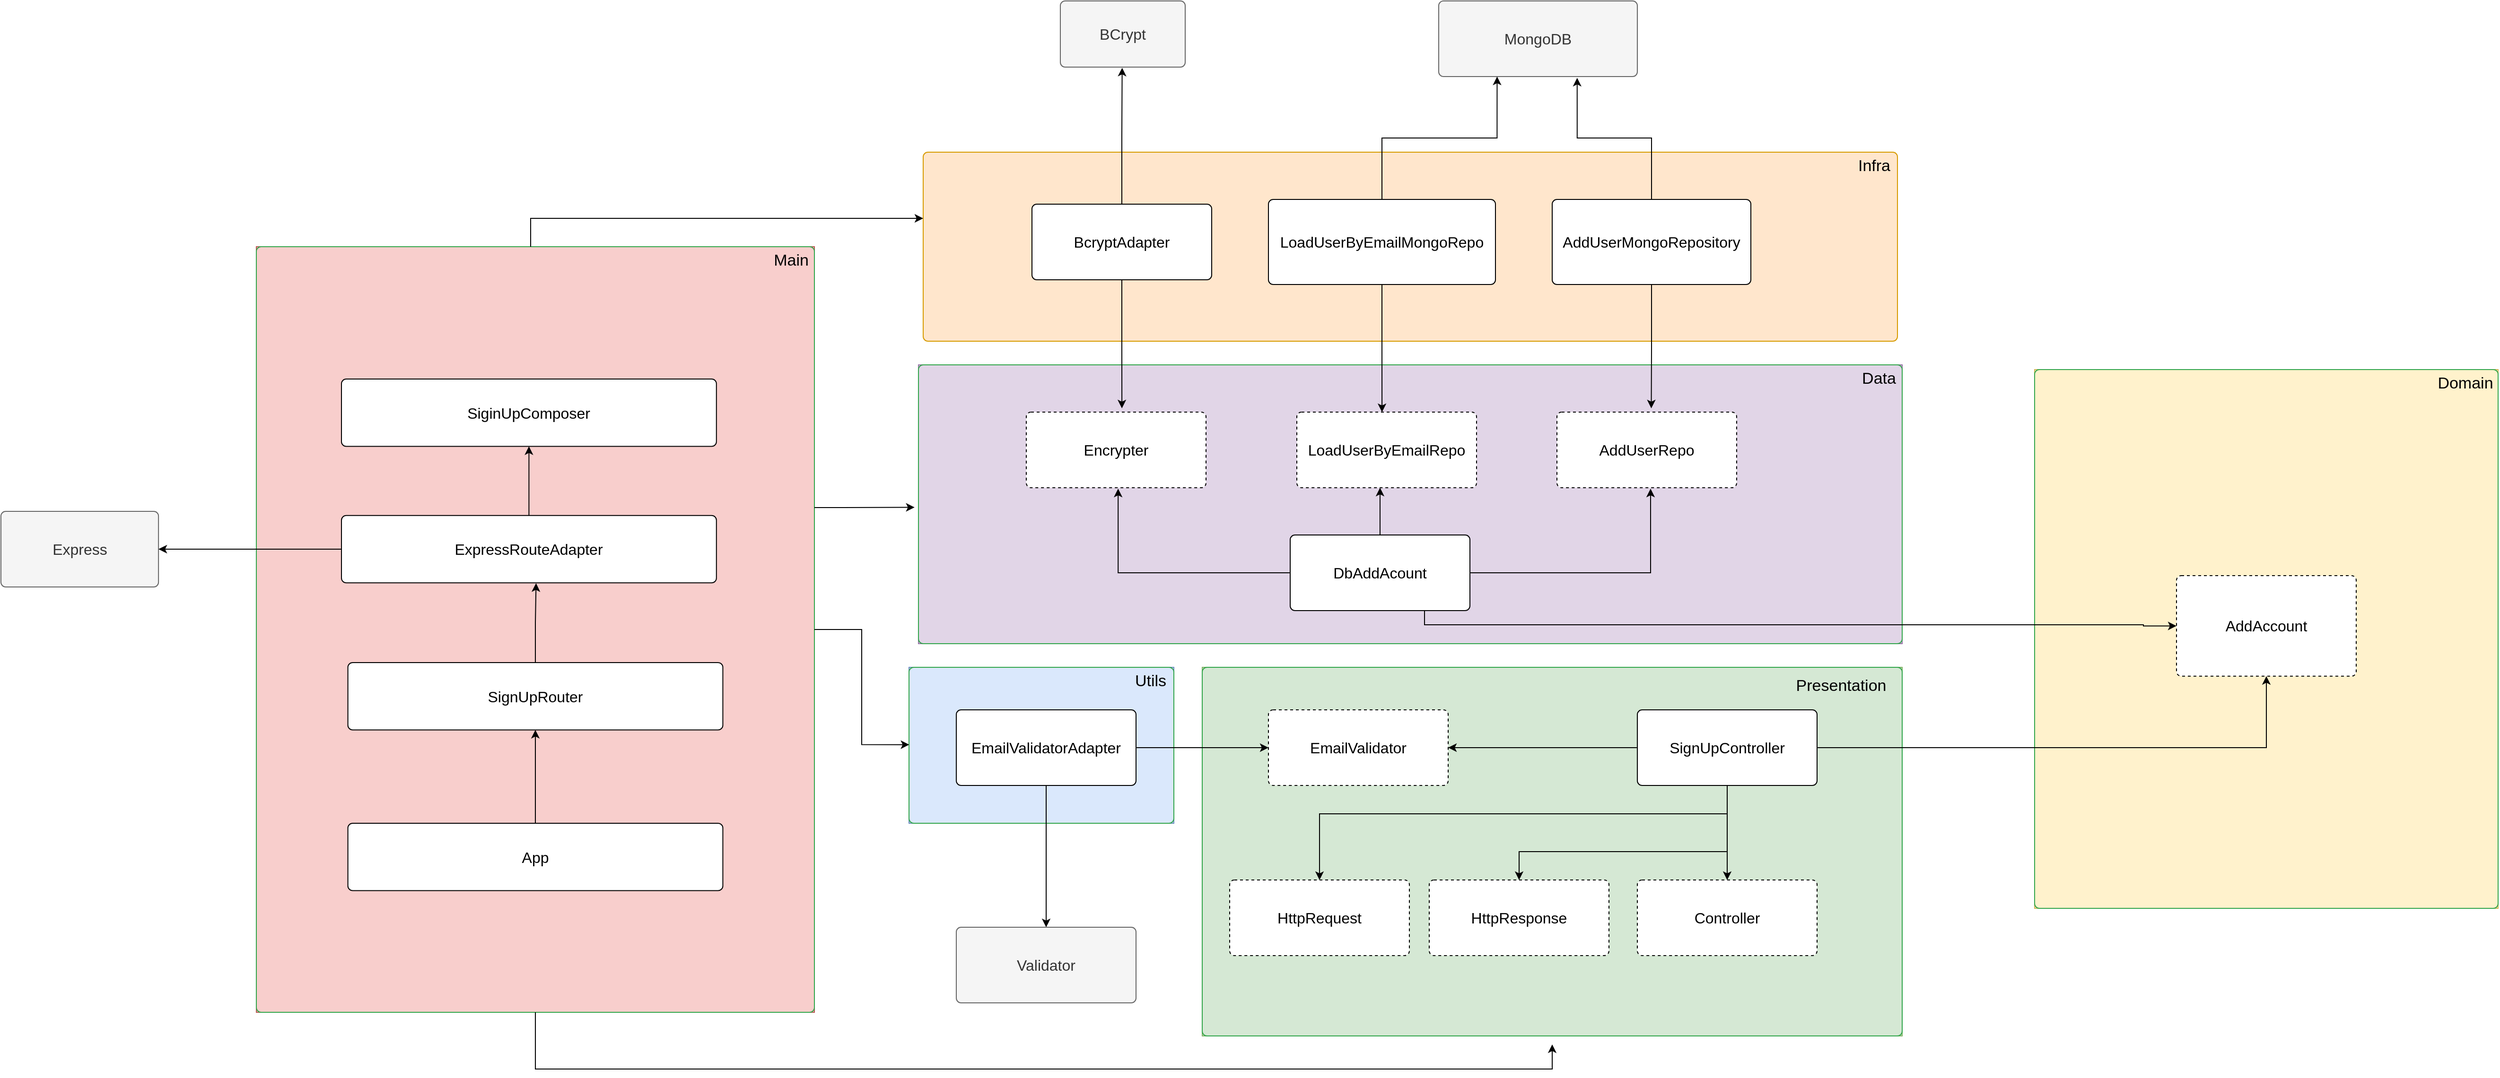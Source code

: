 <?xml version="1.0" encoding="UTF-8"?>
<mxfile version="13.6.6" type="google"><diagram id="jwWAXnbykDyeLXQk6lAP" name="Page-1"><mxGraphModel dx="2747" dy="558" grid="1" gridSize="10" guides="1" tooltips="1" connect="1" arrows="1" fold="1" page="1" pageScale="1" pageWidth="827" pageHeight="1169" math="0" shadow="0"><root><mxCell id="0"/><mxCell id="1" parent="0"/><mxCell id="MT5N56FCZIxKnEZlcMOC-35" value="" style="group;fillColor=#e1d5e7;strokeColor=#9673a6;" parent="1" vertex="1" connectable="0" treatAsSingle="0"><mxGeometry x="-440" y="905" width="1040" height="295" as="geometry"/></mxCell><mxCell id="YEZ9Hi8E42hjq4KYPGvX-54" value="" style="html=1;shadow=0;dashed=0;shape=mxgraph.bootstrap.rrect;rSize=5;strokeColor=#33A64C;strokeWidth=1;fillColor=none;fontColor=#33A64C;whiteSpace=wrap;align=center;verticalAlign=middle;spacingLeft=0;fontStyle=0;fontSize=16;spacing=5;" parent="MT5N56FCZIxKnEZlcMOC-35" vertex="1"><mxGeometry width="1040" height="295" as="geometry"/></mxCell><mxCell id="YEZ9Hi8E42hjq4KYPGvX-55" value="Data" style="text;html=1;align=center;verticalAlign=middle;resizable=0;points=[];autosize=1;fontSize=17;" parent="MT5N56FCZIxKnEZlcMOC-35" vertex="1"><mxGeometry x="990" width="50" height="30" as="geometry"/></mxCell><mxCell id="MT5N56FCZIxKnEZlcMOC-12" value="Encrypter" style="html=1;shadow=0;dashed=1;shape=mxgraph.bootstrap.rrect;rSize=5;strokeWidth=1;whiteSpace=wrap;align=center;verticalAlign=middle;spacingLeft=0;fontStyle=0;fontSize=16;spacing=5;" parent="MT5N56FCZIxKnEZlcMOC-35" vertex="1"><mxGeometry x="114" y="50" width="190" height="80" as="geometry"/></mxCell><mxCell id="MT5N56FCZIxKnEZlcMOC-23" value="LoadUserByEmailRepo" style="html=1;shadow=0;dashed=1;shape=mxgraph.bootstrap.rrect;rSize=5;strokeWidth=1;whiteSpace=wrap;align=center;verticalAlign=middle;spacingLeft=0;fontStyle=0;fontSize=16;spacing=5;" parent="MT5N56FCZIxKnEZlcMOC-35" vertex="1"><mxGeometry x="400" y="50" width="190" height="80" as="geometry"/></mxCell><mxCell id="YEZ9Hi8E42hjq4KYPGvX-56" value="DbAddAcount" style="html=1;shadow=0;dashed=0;shape=mxgraph.bootstrap.rrect;rSize=5;strokeWidth=1;whiteSpace=wrap;align=center;verticalAlign=middle;spacingLeft=0;fontStyle=0;fontSize=16;spacing=5;" parent="MT5N56FCZIxKnEZlcMOC-35" vertex="1"><mxGeometry x="393" y="180" width="190" height="80" as="geometry"/></mxCell><mxCell id="MT5N56FCZIxKnEZlcMOC-14" style="edgeStyle=orthogonalEdgeStyle;rounded=0;orthogonalLoop=1;jettySize=auto;html=1;entryX=0.511;entryY=1.013;entryDx=0;entryDy=0;entryPerimeter=0;fontSize=17;" parent="MT5N56FCZIxKnEZlcMOC-35" source="YEZ9Hi8E42hjq4KYPGvX-56" target="MT5N56FCZIxKnEZlcMOC-12" edge="1"><mxGeometry relative="1" as="geometry"/></mxCell><mxCell id="MT5N56FCZIxKnEZlcMOC-25" style="edgeStyle=orthogonalEdgeStyle;rounded=0;orthogonalLoop=1;jettySize=auto;html=1;entryX=0.463;entryY=1;entryDx=0;entryDy=0;entryPerimeter=0;fontSize=17;" parent="MT5N56FCZIxKnEZlcMOC-35" source="YEZ9Hi8E42hjq4KYPGvX-56" target="MT5N56FCZIxKnEZlcMOC-23" edge="1"><mxGeometry relative="1" as="geometry"/></mxCell><mxCell id="MT5N56FCZIxKnEZlcMOC-1" value="AddUserRepo" style="html=1;shadow=0;dashed=1;shape=mxgraph.bootstrap.rrect;rSize=5;strokeWidth=1;whiteSpace=wrap;align=center;verticalAlign=middle;spacingLeft=0;fontStyle=0;fontSize=16;spacing=5;" parent="MT5N56FCZIxKnEZlcMOC-35" vertex="1"><mxGeometry x="675" y="50" width="190" height="80" as="geometry"/></mxCell><mxCell id="MT5N56FCZIxKnEZlcMOC-8" style="edgeStyle=orthogonalEdgeStyle;rounded=0;orthogonalLoop=1;jettySize=auto;html=1;entryX=0.521;entryY=1.013;entryDx=0;entryDy=0;entryPerimeter=0;fontSize=17;" parent="MT5N56FCZIxKnEZlcMOC-35" source="YEZ9Hi8E42hjq4KYPGvX-56" target="MT5N56FCZIxKnEZlcMOC-1" edge="1"><mxGeometry relative="1" as="geometry"/></mxCell><mxCell id="MT5N56FCZIxKnEZlcMOC-49" value="" style="group;fillColor=#fff2cc;strokeColor=#d6b656;" parent="1" vertex="1" connectable="0" treatAsSingle="0"><mxGeometry x="740" y="910" width="490" height="570" as="geometry"/></mxCell><mxCell id="MT5N56FCZIxKnEZlcMOC-50" value="" style="html=1;shadow=0;dashed=0;shape=mxgraph.bootstrap.rrect;rSize=5;strokeColor=#33A64C;strokeWidth=1;fillColor=none;fontColor=#33A64C;whiteSpace=wrap;align=center;verticalAlign=middle;spacingLeft=0;fontStyle=0;fontSize=16;spacing=5;" parent="MT5N56FCZIxKnEZlcMOC-49" vertex="1"><mxGeometry width="490" height="570" as="geometry"/></mxCell><mxCell id="MT5N56FCZIxKnEZlcMOC-51" value="Domain" style="text;html=1;align=center;verticalAlign=middle;resizable=0;points=[];autosize=1;fontSize=17;" parent="MT5N56FCZIxKnEZlcMOC-49" vertex="1"><mxGeometry x="420" width="70" height="30" as="geometry"/></mxCell><mxCell id="YEZ9Hi8E42hjq4KYPGvX-52" value="AddAccount" style="html=1;shadow=0;dashed=1;shape=mxgraph.bootstrap.rrect;rSize=5;strokeWidth=1;whiteSpace=wrap;align=center;verticalAlign=middle;spacingLeft=0;fontStyle=0;fontSize=16;spacing=5;" parent="MT5N56FCZIxKnEZlcMOC-49" vertex="1"><mxGeometry x="150" y="218" width="190" height="106.37" as="geometry"/></mxCell><mxCell id="MT5N56FCZIxKnEZlcMOC-30" value="" style="group;fillColor=#d5e8d4;strokeColor=#82b366;" parent="1" vertex="1" connectable="0" treatAsSingle="0"><mxGeometry x="-140" y="1225" width="740" height="390" as="geometry"/></mxCell><mxCell id="YEZ9Hi8E42hjq4KYPGvX-27" value="" style="html=1;shadow=0;dashed=0;shape=mxgraph.bootstrap.rrect;rSize=5;strokeColor=#33A64C;strokeWidth=1;fillColor=none;fontColor=#33A64C;whiteSpace=wrap;align=center;verticalAlign=middle;spacingLeft=0;fontStyle=0;fontSize=16;spacing=5;" parent="MT5N56FCZIxKnEZlcMOC-30" vertex="1"><mxGeometry width="740" height="390" as="geometry"/></mxCell><mxCell id="YEZ9Hi8E42hjq4KYPGvX-28" value="Presentation" style="text;html=1;align=center;verticalAlign=middle;resizable=0;points=[];autosize=1;fontSize=17;" parent="MT5N56FCZIxKnEZlcMOC-30" vertex="1"><mxGeometry x="620" y="5" width="110" height="30" as="geometry"/></mxCell><mxCell id="MT5N56FCZIxKnEZlcMOC-32" value="" style="group;fillColor=#dae8fc;strokeColor=#6c8ebf;" parent="1" vertex="1" connectable="0" treatAsSingle="0"><mxGeometry x="-450" y="1225" width="280" height="165" as="geometry"/></mxCell><mxCell id="YEZ9Hi8E42hjq4KYPGvX-48" value="" style="html=1;shadow=0;dashed=0;shape=mxgraph.bootstrap.rrect;rSize=5;strokeColor=#33A64C;strokeWidth=1;fillColor=none;fontColor=#33A64C;whiteSpace=wrap;align=center;verticalAlign=middle;spacingLeft=0;fontStyle=0;fontSize=16;spacing=5;" parent="MT5N56FCZIxKnEZlcMOC-32" vertex="1"><mxGeometry width="280" height="165" as="geometry"/></mxCell><mxCell id="YEZ9Hi8E42hjq4KYPGvX-49" value="Utils" style="text;html=1;align=center;verticalAlign=middle;resizable=0;points=[];autosize=1;fontSize=17;" parent="MT5N56FCZIxKnEZlcMOC-32" vertex="1"><mxGeometry x="230" width="50" height="30" as="geometry"/></mxCell><mxCell id="YEZ9Hi8E42hjq4KYPGvX-30" style="edgeStyle=orthogonalEdgeStyle;rounded=0;orthogonalLoop=1;jettySize=auto;html=1;" parent="1" source="YEZ9Hi8E42hjq4KYPGvX-20" target="YEZ9Hi8E42hjq4KYPGvX-29" edge="1"><mxGeometry relative="1" as="geometry"/></mxCell><mxCell id="YEZ9Hi8E42hjq4KYPGvX-35" style="edgeStyle=orthogonalEdgeStyle;rounded=0;orthogonalLoop=1;jettySize=auto;html=1;" parent="1" source="YEZ9Hi8E42hjq4KYPGvX-20" target="YEZ9Hi8E42hjq4KYPGvX-34" edge="1"><mxGeometry relative="1" as="geometry"/></mxCell><mxCell id="YEZ9Hi8E42hjq4KYPGvX-53" style="edgeStyle=orthogonalEdgeStyle;rounded=0;orthogonalLoop=1;jettySize=auto;html=1;" parent="1" source="YEZ9Hi8E42hjq4KYPGvX-20" target="YEZ9Hi8E42hjq4KYPGvX-52" edge="1"><mxGeometry relative="1" as="geometry"><Array as="points"><mxPoint x="985" y="1310"/></Array></mxGeometry></mxCell><mxCell id="MT5N56FCZIxKnEZlcMOC-62" style="edgeStyle=orthogonalEdgeStyle;rounded=0;orthogonalLoop=1;jettySize=auto;html=1;fontSize=17;" parent="1" source="YEZ9Hi8E42hjq4KYPGvX-20" target="MT5N56FCZIxKnEZlcMOC-28" edge="1"><mxGeometry relative="1" as="geometry"><Array as="points"><mxPoint x="415" y="1420"/><mxPoint x="195" y="1420"/></Array></mxGeometry></mxCell><mxCell id="MT5N56FCZIxKnEZlcMOC-63" style="edgeStyle=orthogonalEdgeStyle;rounded=0;orthogonalLoop=1;jettySize=auto;html=1;fontSize=17;" parent="1" source="YEZ9Hi8E42hjq4KYPGvX-20" target="MT5N56FCZIxKnEZlcMOC-29" edge="1"><mxGeometry relative="1" as="geometry"><Array as="points"><mxPoint x="415" y="1380"/><mxPoint x="-16" y="1380"/></Array></mxGeometry></mxCell><mxCell id="YEZ9Hi8E42hjq4KYPGvX-20" value="SignUpController" style="html=1;shadow=0;dashed=0;shape=mxgraph.bootstrap.rrect;rSize=5;strokeWidth=1;whiteSpace=wrap;align=center;verticalAlign=middle;spacingLeft=0;fontStyle=0;fontSize=16;spacing=5;" parent="1" vertex="1"><mxGeometry x="320" y="1270" width="190" height="80" as="geometry"/></mxCell><mxCell id="YEZ9Hi8E42hjq4KYPGvX-23" value="BCrypt" style="html=1;shadow=0;dashed=0;shape=mxgraph.bootstrap.rrect;rSize=5;strokeColor=#666666;strokeWidth=1;fillColor=#f5f5f5;fontColor=#333333;whiteSpace=wrap;align=center;verticalAlign=middle;spacingLeft=0;fontStyle=0;fontSize=16;spacing=5;" parent="1" vertex="1"><mxGeometry x="-290" y="520" width="132" height="70" as="geometry"/></mxCell><mxCell id="YEZ9Hi8E42hjq4KYPGvX-37" style="edgeStyle=orthogonalEdgeStyle;rounded=0;orthogonalLoop=1;jettySize=auto;html=1;" parent="1" source="YEZ9Hi8E42hjq4KYPGvX-24" target="YEZ9Hi8E42hjq4KYPGvX-33" edge="1"><mxGeometry relative="1" as="geometry"/></mxCell><mxCell id="MT5N56FCZIxKnEZlcMOC-27" style="edgeStyle=orthogonalEdgeStyle;rounded=0;orthogonalLoop=1;jettySize=auto;html=1;fontSize=17;" parent="1" source="YEZ9Hi8E42hjq4KYPGvX-24" target="YEZ9Hi8E42hjq4KYPGvX-34" edge="1"><mxGeometry relative="1" as="geometry"/></mxCell><mxCell id="YEZ9Hi8E42hjq4KYPGvX-24" value="EmailValidatorAdapter" style="html=1;shadow=0;dashed=0;shape=mxgraph.bootstrap.rrect;rSize=5;strokeWidth=1;whiteSpace=wrap;align=center;verticalAlign=middle;spacingLeft=0;fontStyle=0;fontSize=16;spacing=5;" parent="1" vertex="1"><mxGeometry x="-400" y="1270" width="190" height="80" as="geometry"/></mxCell><mxCell id="YEZ9Hi8E42hjq4KYPGvX-29" value="Controller" style="html=1;shadow=0;dashed=1;shape=mxgraph.bootstrap.rrect;rSize=5;strokeWidth=1;whiteSpace=wrap;align=center;verticalAlign=middle;spacingLeft=0;fontStyle=0;fontSize=16;spacing=5;" parent="1" vertex="1"><mxGeometry x="320" y="1450" width="190" height="80" as="geometry"/></mxCell><mxCell id="YEZ9Hi8E42hjq4KYPGvX-33" value="Validator" style="html=1;shadow=0;dashed=0;shape=mxgraph.bootstrap.rrect;rSize=5;strokeColor=#666666;strokeWidth=1;fontColor=#333333;whiteSpace=wrap;align=center;verticalAlign=middle;spacingLeft=0;fontStyle=0;fontSize=16;spacing=5;fillColor=#f5f5f5;" parent="1" vertex="1"><mxGeometry x="-400" y="1500" width="190" height="80" as="geometry"/></mxCell><mxCell id="YEZ9Hi8E42hjq4KYPGvX-34" value="EmailValidator" style="html=1;shadow=0;dashed=1;shape=mxgraph.bootstrap.rrect;rSize=5;strokeWidth=1;whiteSpace=wrap;align=center;verticalAlign=middle;spacingLeft=0;fontStyle=0;fontSize=16;spacing=5;" parent="1" vertex="1"><mxGeometry x="-70" y="1270" width="190" height="80" as="geometry"/></mxCell><mxCell id="YEZ9Hi8E42hjq4KYPGvX-57" style="edgeStyle=orthogonalEdgeStyle;rounded=0;orthogonalLoop=1;jettySize=auto;html=1;" parent="1" source="YEZ9Hi8E42hjq4KYPGvX-56" target="YEZ9Hi8E42hjq4KYPGvX-52" edge="1"><mxGeometry relative="1" as="geometry"><Array as="points"><mxPoint x="95" y="1180"/><mxPoint x="855" y="1180"/></Array></mxGeometry></mxCell><mxCell id="MT5N56FCZIxKnEZlcMOC-10" value="MongoDB" style="html=1;shadow=0;dashed=0;shape=mxgraph.bootstrap.rrect;rSize=5;strokeColor=#666666;strokeWidth=1;fillColor=#f5f5f5;fontColor=#333333;whiteSpace=wrap;align=center;verticalAlign=middle;spacingLeft=0;fontStyle=0;fontSize=16;spacing=5;" parent="1" vertex="1"><mxGeometry x="110" y="520" width="210" height="80" as="geometry"/></mxCell><mxCell id="MT5N56FCZIxKnEZlcMOC-28" value="HttpResponse" style="html=1;shadow=0;dashed=1;shape=mxgraph.bootstrap.rrect;rSize=5;strokeWidth=1;whiteSpace=wrap;align=center;verticalAlign=middle;spacingLeft=0;fontStyle=0;fontSize=16;spacing=5;" parent="1" vertex="1"><mxGeometry x="100" y="1450" width="190" height="80" as="geometry"/></mxCell><mxCell id="MT5N56FCZIxKnEZlcMOC-29" value="HttpRequest" style="html=1;shadow=0;dashed=1;shape=mxgraph.bootstrap.rrect;rSize=5;strokeWidth=1;whiteSpace=wrap;align=center;verticalAlign=middle;spacingLeft=0;fontStyle=0;fontSize=16;spacing=5;" parent="1" vertex="1"><mxGeometry x="-111" y="1450" width="190" height="80" as="geometry"/></mxCell><mxCell id="MT5N56FCZIxKnEZlcMOC-36" value="" style="group" parent="1" vertex="1" connectable="0" treatAsSingle="0"><mxGeometry x="-305" y="680" width="900" height="200" as="geometry"/></mxCell><mxCell id="MT5N56FCZIxKnEZlcMOC-2" value="" style="html=1;shadow=0;dashed=0;shape=mxgraph.bootstrap.rrect;rSize=5;strokeColor=#d79b00;strokeWidth=1;fillColor=#ffe6cc;whiteSpace=wrap;align=center;verticalAlign=middle;spacingLeft=0;fontStyle=0;fontSize=16;spacing=5;" parent="MT5N56FCZIxKnEZlcMOC-36" vertex="1"><mxGeometry x="-130" width="1030" height="200" as="geometry"/></mxCell><mxCell id="MT5N56FCZIxKnEZlcMOC-4" value="Infra" style="text;html=1;align=center;verticalAlign=middle;resizable=0;points=[];autosize=1;fontSize=17;" parent="MT5N56FCZIxKnEZlcMOC-36" vertex="1"><mxGeometry x="850" width="50" height="30" as="geometry"/></mxCell><mxCell id="MT5N56FCZIxKnEZlcMOC-16" value="LoadUserByEmailMongoRepo" style="html=1;shadow=0;dashed=0;shape=mxgraph.bootstrap.rrect;rSize=5;strokeWidth=1;whiteSpace=wrap;align=center;verticalAlign=middle;spacingLeft=0;fontStyle=0;fontSize=16;spacing=5;" parent="MT5N56FCZIxKnEZlcMOC-36" vertex="1"><mxGeometry x="235" y="50" width="240" height="90" as="geometry"/></mxCell><mxCell id="MT5N56FCZIxKnEZlcMOC-3" value="BcryptAdapter" style="html=1;shadow=0;dashed=0;shape=mxgraph.bootstrap.rrect;rSize=5;strokeWidth=1;whiteSpace=wrap;align=center;verticalAlign=middle;spacingLeft=0;fontStyle=0;fontSize=16;spacing=5;" parent="MT5N56FCZIxKnEZlcMOC-36" vertex="1"><mxGeometry x="-15" y="55" width="190" height="80" as="geometry"/></mxCell><mxCell id="MT5N56FCZIxKnEZlcMOC-9" value="AddUserMongoRepository" style="html=1;shadow=0;dashed=0;shape=mxgraph.bootstrap.rrect;rSize=5;strokeWidth=1;whiteSpace=wrap;align=center;verticalAlign=middle;spacingLeft=0;fontStyle=0;fontSize=16;spacing=5;" parent="MT5N56FCZIxKnEZlcMOC-36" vertex="1"><mxGeometry x="535" y="50" width="210" height="90" as="geometry"/></mxCell><mxCell id="MT5N56FCZIxKnEZlcMOC-38" value="" style="group;fillColor=#f8cecc;strokeColor=#b85450;container=1;" parent="1" vertex="1" connectable="0" treatAsSingle="0"><mxGeometry x="-1140" y="780" width="590" height="810" as="geometry"/></mxCell><mxCell id="MT5N56FCZIxKnEZlcMOC-26" value="" style="html=1;shadow=0;dashed=0;shape=mxgraph.bootstrap.rrect;rSize=5;strokeColor=#33A64C;strokeWidth=1;fillColor=none;fontColor=#33A64C;whiteSpace=wrap;align=center;verticalAlign=middle;spacingLeft=0;fontStyle=0;fontSize=16;spacing=5;" parent="MT5N56FCZIxKnEZlcMOC-38" vertex="1"><mxGeometry width="590" height="810" as="geometry"/></mxCell><mxCell id="MT5N56FCZIxKnEZlcMOC-37" value="Main" style="text;html=1;align=center;verticalAlign=middle;resizable=0;points=[];autosize=1;fontSize=17;" parent="MT5N56FCZIxKnEZlcMOC-38" vertex="1"><mxGeometry x="540.0" width="50" height="30" as="geometry"/></mxCell><mxCell id="MT5N56FCZIxKnEZlcMOC-45" style="edgeStyle=orthogonalEdgeStyle;rounded=0;orthogonalLoop=1;jettySize=auto;html=1;fontSize=17;" parent="MT5N56FCZIxKnEZlcMOC-38" source="YEZ9Hi8E42hjq4KYPGvX-26" target="MT5N56FCZIxKnEZlcMOC-39" edge="1"><mxGeometry relative="1" as="geometry"/></mxCell><mxCell id="YEZ9Hi8E42hjq4KYPGvX-26" value="ExpressRouteAdapter" style="html=1;shadow=0;dashed=0;shape=mxgraph.bootstrap.rrect;rSize=5;strokeWidth=1;whiteSpace=wrap;align=center;verticalAlign=middle;spacingLeft=0;fontStyle=0;fontSize=16;spacing=5;" parent="MT5N56FCZIxKnEZlcMOC-38" vertex="1"><mxGeometry x="89.999" y="284.398" width="396.406" height="71.209" as="geometry"/></mxCell><mxCell id="MT5N56FCZIxKnEZlcMOC-39" value="SiginUpComposer" style="html=1;shadow=0;dashed=0;shape=mxgraph.bootstrap.rrect;rSize=5;strokeWidth=1;whiteSpace=wrap;align=center;verticalAlign=middle;spacingLeft=0;fontStyle=0;fontSize=16;spacing=5;" parent="MT5N56FCZIxKnEZlcMOC-38" vertex="1"><mxGeometry x="89.999" y="139.998" width="396.406" height="71.209" as="geometry"/></mxCell><mxCell id="MT5N56FCZIxKnEZlcMOC-44" style="edgeStyle=orthogonalEdgeStyle;rounded=0;orthogonalLoop=1;jettySize=auto;html=1;entryX=0.519;entryY=1.006;entryDx=0;entryDy=0;entryPerimeter=0;fontSize=17;" parent="MT5N56FCZIxKnEZlcMOC-38" source="MT5N56FCZIxKnEZlcMOC-40" target="YEZ9Hi8E42hjq4KYPGvX-26" edge="1"><mxGeometry relative="1" as="geometry"/></mxCell><mxCell id="MT5N56FCZIxKnEZlcMOC-40" value="SignUpRouter" style="html=1;shadow=0;dashed=0;shape=mxgraph.bootstrap.rrect;rSize=5;strokeWidth=1;whiteSpace=wrap;align=center;verticalAlign=middle;spacingLeft=0;fontStyle=0;fontSize=16;spacing=5;" parent="MT5N56FCZIxKnEZlcMOC-38" vertex="1"><mxGeometry x="96.799" y="439.998" width="396.406" height="71.209" as="geometry"/></mxCell><mxCell id="MT5N56FCZIxKnEZlcMOC-43" style="edgeStyle=orthogonalEdgeStyle;rounded=0;orthogonalLoop=1;jettySize=auto;html=1;fontSize=17;" parent="MT5N56FCZIxKnEZlcMOC-38" source="MT5N56FCZIxKnEZlcMOC-41" target="MT5N56FCZIxKnEZlcMOC-40" edge="1"><mxGeometry relative="1" as="geometry"/></mxCell><mxCell id="MT5N56FCZIxKnEZlcMOC-41" value="App" style="html=1;shadow=0;dashed=0;shape=mxgraph.bootstrap.rrect;rSize=5;strokeWidth=1;whiteSpace=wrap;align=center;verticalAlign=middle;spacingLeft=0;fontStyle=0;fontSize=16;spacing=5;" parent="MT5N56FCZIxKnEZlcMOC-38" vertex="1"><mxGeometry x="96.799" y="609.998" width="396.406" height="71.209" as="geometry"/></mxCell><mxCell id="YEZ9Hi8E42hjq4KYPGvX-21" value="Express" style="html=1;shadow=0;dashed=0;shape=mxgraph.bootstrap.rrect;rSize=5;strokeColor=#666666;strokeWidth=1;fillColor=#f5f5f5;fontColor=#333333;whiteSpace=wrap;align=center;verticalAlign=middle;spacingLeft=0;fontStyle=0;fontSize=16;spacing=5;labelBackgroundColor=none;labelBorderColor=none;" parent="1" vertex="1"><mxGeometry x="-1410.005" y="1060" width="166.575" height="80" as="geometry"/></mxCell><mxCell id="YEZ9Hi8E42hjq4KYPGvX-47" style="edgeStyle=orthogonalEdgeStyle;rounded=0;orthogonalLoop=1;jettySize=auto;html=1;" parent="1" source="YEZ9Hi8E42hjq4KYPGvX-26" target="YEZ9Hi8E42hjq4KYPGvX-21" edge="1"><mxGeometry relative="1" as="geometry"/></mxCell><mxCell id="MT5N56FCZIxKnEZlcMOC-42" style="edgeStyle=orthogonalEdgeStyle;rounded=0;orthogonalLoop=1;jettySize=auto;html=1;entryX=0.5;entryY=1.023;entryDx=0;entryDy=0;entryPerimeter=0;fontSize=17;" parent="1" source="MT5N56FCZIxKnEZlcMOC-26" target="YEZ9Hi8E42hjq4KYPGvX-27" edge="1"><mxGeometry relative="1" as="geometry"><Array as="points"><mxPoint x="-845" y="1650"/><mxPoint x="230" y="1650"/></Array></mxGeometry></mxCell><mxCell id="MT5N56FCZIxKnEZlcMOC-46" style="edgeStyle=orthogonalEdgeStyle;rounded=0;orthogonalLoop=1;jettySize=auto;html=1;entryX=-0.004;entryY=0.511;entryDx=0;entryDy=0;entryPerimeter=0;fontSize=17;" parent="1" source="MT5N56FCZIxKnEZlcMOC-26" target="YEZ9Hi8E42hjq4KYPGvX-54" edge="1"><mxGeometry relative="1" as="geometry"><Array as="points"><mxPoint x="-520" y="1056"/><mxPoint x="-520" y="1056"/></Array></mxGeometry></mxCell><mxCell id="MT5N56FCZIxKnEZlcMOC-47" style="edgeStyle=orthogonalEdgeStyle;rounded=0;orthogonalLoop=1;jettySize=auto;html=1;entryX=0.001;entryY=0.496;entryDx=0;entryDy=0;entryPerimeter=0;fontSize=17;" parent="1" source="MT5N56FCZIxKnEZlcMOC-26" target="YEZ9Hi8E42hjq4KYPGvX-48" edge="1"><mxGeometry relative="1" as="geometry"/></mxCell><mxCell id="MT5N56FCZIxKnEZlcMOC-48" style="edgeStyle=orthogonalEdgeStyle;rounded=0;orthogonalLoop=1;jettySize=auto;html=1;fontSize=17;" parent="1" source="MT5N56FCZIxKnEZlcMOC-26" target="MT5N56FCZIxKnEZlcMOC-2" edge="1"><mxGeometry relative="1" as="geometry"><Array as="points"><mxPoint x="-850" y="750"/></Array></mxGeometry></mxCell><mxCell id="MT5N56FCZIxKnEZlcMOC-52" style="edgeStyle=orthogonalEdgeStyle;rounded=0;orthogonalLoop=1;jettySize=auto;html=1;entryX=0.697;entryY=1.017;entryDx=0;entryDy=0;entryPerimeter=0;fontSize=17;" parent="1" source="MT5N56FCZIxKnEZlcMOC-9" target="MT5N56FCZIxKnEZlcMOC-10" edge="1"><mxGeometry relative="1" as="geometry"/></mxCell><mxCell id="MT5N56FCZIxKnEZlcMOC-53" style="edgeStyle=orthogonalEdgeStyle;rounded=0;orthogonalLoop=1;jettySize=auto;html=1;entryX=0.294;entryY=1;entryDx=0;entryDy=0;entryPerimeter=0;fontSize=17;" parent="1" source="MT5N56FCZIxKnEZlcMOC-16" target="MT5N56FCZIxKnEZlcMOC-10" edge="1"><mxGeometry relative="1" as="geometry"/></mxCell><mxCell id="MT5N56FCZIxKnEZlcMOC-55" style="edgeStyle=orthogonalEdgeStyle;rounded=0;orthogonalLoop=1;jettySize=auto;html=1;entryX=0.495;entryY=1.01;entryDx=0;entryDy=0;entryPerimeter=0;fontSize=17;" parent="1" source="MT5N56FCZIxKnEZlcMOC-3" target="YEZ9Hi8E42hjq4KYPGvX-23" edge="1"><mxGeometry relative="1" as="geometry"/></mxCell><mxCell id="MT5N56FCZIxKnEZlcMOC-56" style="edgeStyle=orthogonalEdgeStyle;rounded=0;orthogonalLoop=1;jettySize=auto;html=1;entryX=0.532;entryY=-0.05;entryDx=0;entryDy=0;entryPerimeter=0;fontSize=17;" parent="1" source="MT5N56FCZIxKnEZlcMOC-3" target="MT5N56FCZIxKnEZlcMOC-12" edge="1"><mxGeometry relative="1" as="geometry"/></mxCell><mxCell id="MT5N56FCZIxKnEZlcMOC-58" style="edgeStyle=orthogonalEdgeStyle;rounded=0;orthogonalLoop=1;jettySize=auto;html=1;entryX=0.474;entryY=0;entryDx=0;entryDy=0;entryPerimeter=0;fontSize=17;" parent="1" source="MT5N56FCZIxKnEZlcMOC-16" target="MT5N56FCZIxKnEZlcMOC-23" edge="1"><mxGeometry relative="1" as="geometry"/></mxCell><mxCell id="MT5N56FCZIxKnEZlcMOC-61" style="edgeStyle=orthogonalEdgeStyle;rounded=0;orthogonalLoop=1;jettySize=auto;html=1;entryX=0.525;entryY=-0.05;entryDx=0;entryDy=0;entryPerimeter=0;fontSize=17;" parent="1" source="MT5N56FCZIxKnEZlcMOC-9" target="MT5N56FCZIxKnEZlcMOC-1" edge="1"><mxGeometry relative="1" as="geometry"/></mxCell></root></mxGraphModel></diagram></mxfile>